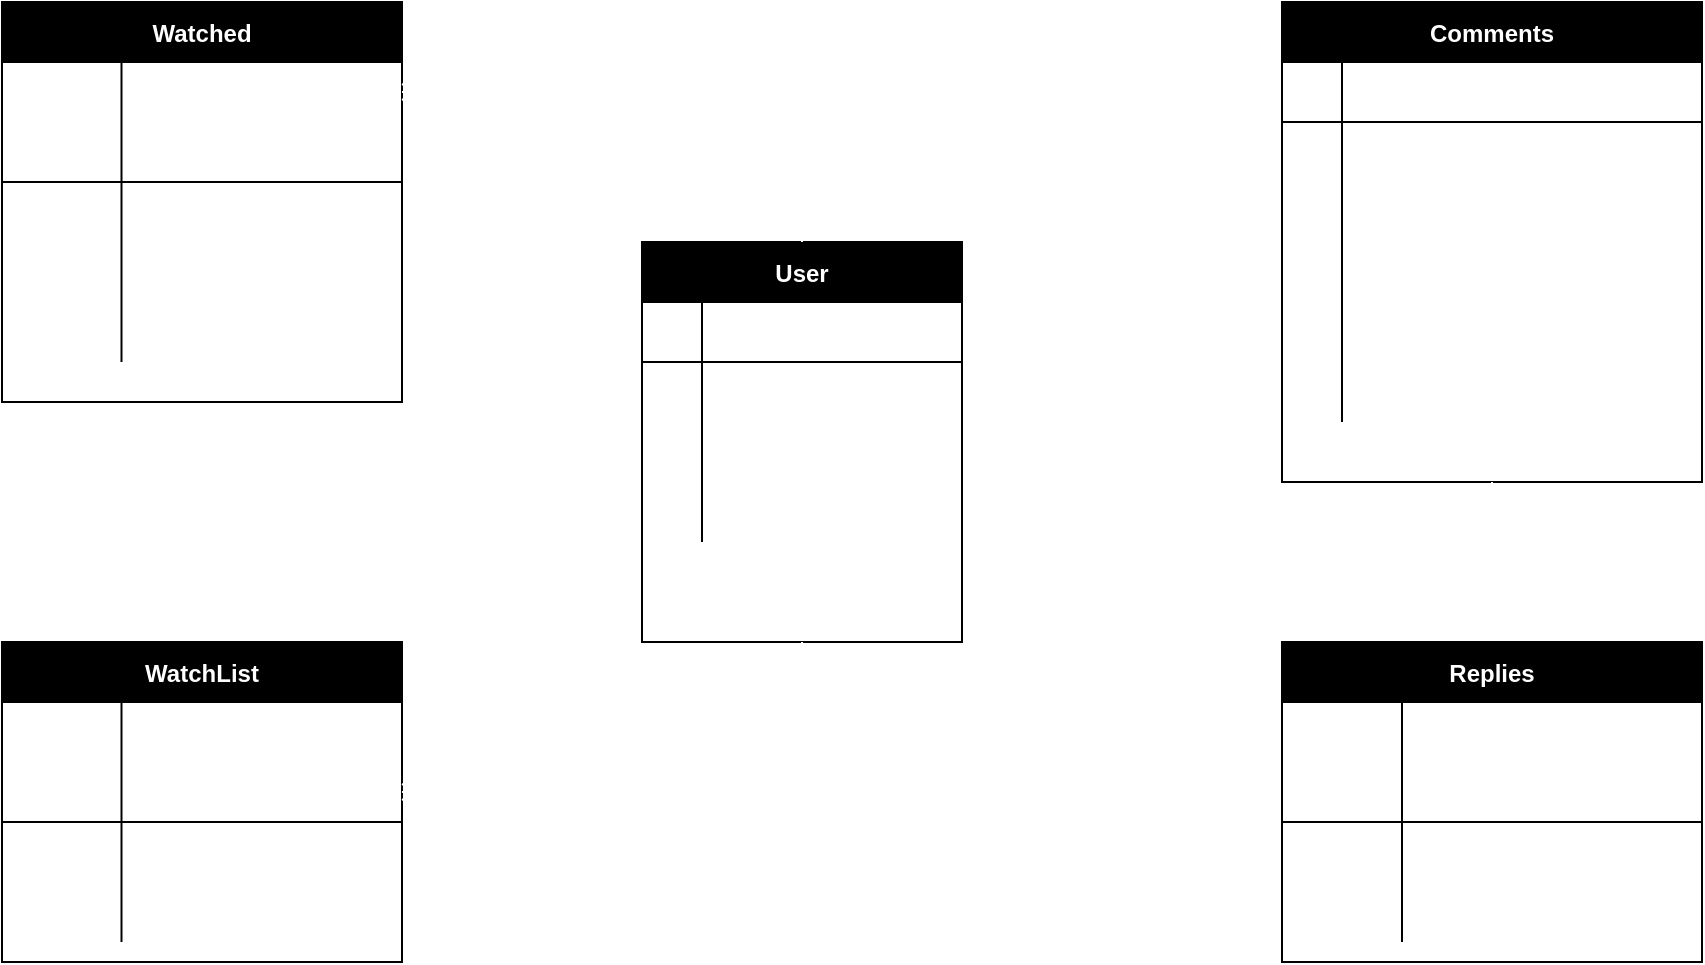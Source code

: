 <mxfile>
    <diagram id="R2lEEEUBdFMjLlhIrx00" name="Page-1">
        <mxGraphModel dx="1099" dy="583" grid="0" gridSize="10" guides="1" tooltips="1" connect="1" arrows="1" fold="1" page="1" pageScale="1" pageWidth="850" pageHeight="1100" background="none" math="0" shadow="0" extFonts="Permanent Marker^https://fonts.googleapis.com/css?family=Permanent+Marker">
            <root>
                <mxCell id="0"/>
                <mxCell id="1" parent="0"/>
                <mxCell id="Siw3LnyoGnZJkl1sZXDq-53" value="WatchList" style="shape=table;startSize=30;container=1;collapsible=1;childLayout=tableLayout;fixedRows=1;rowLines=0;fontStyle=1;align=center;resizeLast=1;labelBackgroundColor=none;fontColor=#FFFFFF;fillColor=#000000;rounded=0;swimlaneFillColor=default;" parent="1" vertex="1">
                    <mxGeometry y="320" width="200" height="160" as="geometry"/>
                </mxCell>
                <mxCell id="Siw3LnyoGnZJkl1sZXDq-54" value="" style="shape=partialRectangle;collapsible=0;dropTarget=0;pointerEvents=0;fillColor=none;top=0;left=0;bottom=0;right=0;points=[[0,0.5],[1,0.5]];portConstraint=eastwest;labelBackgroundColor=none;fontColor=#FFFFFF;rounded=0;" parent="Siw3LnyoGnZJkl1sZXDq-53" vertex="1">
                    <mxGeometry y="30" width="200" height="30" as="geometry"/>
                </mxCell>
                <mxCell id="Siw3LnyoGnZJkl1sZXDq-55" value="PK" style="shape=partialRectangle;connectable=0;fillColor=none;top=0;left=0;bottom=0;right=0;fontStyle=1;overflow=hidden;labelBackgroundColor=none;fontColor=#FFFFFF;rounded=0;" parent="Siw3LnyoGnZJkl1sZXDq-54" vertex="1">
                    <mxGeometry width="59.75" height="30" as="geometry">
                        <mxRectangle width="59.75" height="30" as="alternateBounds"/>
                    </mxGeometry>
                </mxCell>
                <mxCell id="Siw3LnyoGnZJkl1sZXDq-56" value="ID" style="shape=partialRectangle;connectable=0;fillColor=none;top=0;left=0;bottom=0;right=0;align=left;spacingLeft=6;fontStyle=1;overflow=hidden;labelBackgroundColor=none;fontColor=#FFFFFF;strokeColor=default;rounded=0;" parent="Siw3LnyoGnZJkl1sZXDq-54" vertex="1">
                    <mxGeometry x="59.75" width="140.25" height="30" as="geometry">
                        <mxRectangle width="140.25" height="30" as="alternateBounds"/>
                    </mxGeometry>
                </mxCell>
                <mxCell id="Siw3LnyoGnZJkl1sZXDq-57" value="" style="shape=partialRectangle;collapsible=0;dropTarget=0;pointerEvents=0;fillColor=none;top=0;left=0;bottom=1;right=0;points=[[0,0.5],[1,0.5]];portConstraint=eastwest;labelBackgroundColor=none;fontColor=#FFFFFF;fontStyle=0;strokeColor=default;rounded=0;" parent="Siw3LnyoGnZJkl1sZXDq-53" vertex="1">
                    <mxGeometry y="60" width="200" height="30" as="geometry"/>
                </mxCell>
                <mxCell id="Siw3LnyoGnZJkl1sZXDq-58" value="PF" style="shape=partialRectangle;connectable=0;fillColor=none;top=0;left=0;bottom=0;right=0;fontStyle=1;overflow=hidden;labelBackgroundColor=none;fontColor=#FFFFFF;rounded=0;" parent="Siw3LnyoGnZJkl1sZXDq-57" vertex="1">
                    <mxGeometry width="59.75" height="30" as="geometry">
                        <mxRectangle width="59.75" height="30" as="alternateBounds"/>
                    </mxGeometry>
                </mxCell>
                <mxCell id="Siw3LnyoGnZJkl1sZXDq-59" value="User ID" style="shape=partialRectangle;connectable=0;fillColor=none;top=0;left=0;bottom=0;right=0;align=left;spacingLeft=6;fontStyle=1;overflow=hidden;labelBackgroundColor=none;fontColor=#FFFFFF;strokeColor=default;rounded=0;" parent="Siw3LnyoGnZJkl1sZXDq-57" vertex="1">
                    <mxGeometry x="59.75" width="140.25" height="30" as="geometry">
                        <mxRectangle width="140.25" height="30" as="alternateBounds"/>
                    </mxGeometry>
                </mxCell>
                <mxCell id="Siw3LnyoGnZJkl1sZXDq-60" value="" style="shape=partialRectangle;collapsible=0;dropTarget=0;pointerEvents=0;fillColor=none;top=0;left=0;bottom=0;right=0;points=[[0,0.5],[1,0.5]];portConstraint=eastwest;labelBackgroundColor=none;fontColor=#FFFFFF;rounded=0;" parent="Siw3LnyoGnZJkl1sZXDq-53" vertex="1">
                    <mxGeometry y="90" width="200" height="30" as="geometry"/>
                </mxCell>
                <mxCell id="Siw3LnyoGnZJkl1sZXDq-61" value="" style="shape=partialRectangle;connectable=0;fillColor=none;top=0;left=0;bottom=0;right=0;editable=1;overflow=hidden;labelBackgroundColor=none;fontColor=#FFFFFF;rounded=0;" parent="Siw3LnyoGnZJkl1sZXDq-60" vertex="1">
                    <mxGeometry width="59.75" height="30" as="geometry">
                        <mxRectangle width="59.75" height="30" as="alternateBounds"/>
                    </mxGeometry>
                </mxCell>
                <mxCell id="Siw3LnyoGnZJkl1sZXDq-62" value="TV Show Name" style="shape=partialRectangle;connectable=0;fillColor=none;top=0;left=0;bottom=0;right=0;align=left;spacingLeft=6;overflow=hidden;labelBackgroundColor=none;fontColor=#FFFFFF;rounded=0;" parent="Siw3LnyoGnZJkl1sZXDq-60" vertex="1">
                    <mxGeometry x="59.75" width="140.25" height="30" as="geometry">
                        <mxRectangle width="140.25" height="30" as="alternateBounds"/>
                    </mxGeometry>
                </mxCell>
                <mxCell id="Siw3LnyoGnZJkl1sZXDq-63" value="" style="shape=partialRectangle;collapsible=0;dropTarget=0;pointerEvents=0;fillColor=none;top=0;left=0;bottom=0;right=0;points=[[0,0.5],[1,0.5]];portConstraint=eastwest;labelBackgroundColor=none;fontColor=#FFFFFF;rounded=0;" parent="Siw3LnyoGnZJkl1sZXDq-53" vertex="1">
                    <mxGeometry y="120" width="200" height="30" as="geometry"/>
                </mxCell>
                <mxCell id="Siw3LnyoGnZJkl1sZXDq-64" value="" style="shape=partialRectangle;connectable=0;fillColor=none;top=0;left=0;bottom=0;right=0;editable=1;overflow=hidden;labelBackgroundColor=none;fontColor=#FFFFFF;rounded=0;" parent="Siw3LnyoGnZJkl1sZXDq-63" vertex="1">
                    <mxGeometry width="59.75" height="30" as="geometry">
                        <mxRectangle width="59.75" height="30" as="alternateBounds"/>
                    </mxGeometry>
                </mxCell>
                <mxCell id="Siw3LnyoGnZJkl1sZXDq-65" value="" style="shape=partialRectangle;connectable=0;fillColor=none;top=0;left=0;bottom=0;right=0;align=left;spacingLeft=6;overflow=hidden;labelBackgroundColor=none;fontColor=#FFFFFF;rounded=0;" parent="Siw3LnyoGnZJkl1sZXDq-63" vertex="1">
                    <mxGeometry x="59.75" width="140.25" height="30" as="geometry">
                        <mxRectangle width="140.25" height="30" as="alternateBounds"/>
                    </mxGeometry>
                </mxCell>
                <mxCell id="Siw3LnyoGnZJkl1sZXDq-95" value="User" style="shape=table;startSize=30;container=1;collapsible=1;childLayout=tableLayout;fixedRows=1;rowLines=0;fontStyle=1;align=center;resizeLast=1;labelBackgroundColor=none;fontColor=#FFFFFF;fillColor=#000000;rounded=0;swimlaneFillColor=default;" parent="1" vertex="1">
                    <mxGeometry x="320" y="120" width="160" height="200" as="geometry"/>
                </mxCell>
                <mxCell id="Siw3LnyoGnZJkl1sZXDq-96" value="" style="shape=partialRectangle;collapsible=0;dropTarget=0;pointerEvents=0;fillColor=none;top=0;left=0;bottom=1;right=0;points=[[0,0.5],[1,0.5]];portConstraint=eastwest;labelBackgroundColor=none;fontColor=#FFFFFF;rounded=0;" parent="Siw3LnyoGnZJkl1sZXDq-95" vertex="1">
                    <mxGeometry y="30" width="160" height="30" as="geometry"/>
                </mxCell>
                <mxCell id="Siw3LnyoGnZJkl1sZXDq-97" value="PK" style="shape=partialRectangle;connectable=0;fillColor=none;top=0;left=0;bottom=0;right=0;fontStyle=1;overflow=hidden;labelBackgroundColor=none;fontColor=#FFFFFF;rounded=0;" parent="Siw3LnyoGnZJkl1sZXDq-96" vertex="1">
                    <mxGeometry width="30" height="30" as="geometry">
                        <mxRectangle width="30" height="30" as="alternateBounds"/>
                    </mxGeometry>
                </mxCell>
                <mxCell id="Siw3LnyoGnZJkl1sZXDq-98" value="ID" style="shape=partialRectangle;connectable=0;fillColor=none;top=0;left=0;bottom=0;right=0;align=left;spacingLeft=6;fontStyle=1;overflow=hidden;labelBackgroundColor=none;fontColor=#FFFFFF;strokeColor=default;rounded=0;" parent="Siw3LnyoGnZJkl1sZXDq-96" vertex="1">
                    <mxGeometry x="30" width="130" height="30" as="geometry">
                        <mxRectangle width="130" height="30" as="alternateBounds"/>
                    </mxGeometry>
                </mxCell>
                <mxCell id="Siw3LnyoGnZJkl1sZXDq-99" value="" style="shape=partialRectangle;collapsible=0;dropTarget=0;pointerEvents=0;fillColor=none;top=0;left=0;bottom=0;right=0;points=[[0,0.5],[1,0.5]];portConstraint=eastwest;labelBackgroundColor=none;fontColor=#FFFFFF;rounded=0;" parent="Siw3LnyoGnZJkl1sZXDq-95" vertex="1">
                    <mxGeometry y="60" width="160" height="30" as="geometry"/>
                </mxCell>
                <mxCell id="Siw3LnyoGnZJkl1sZXDq-100" value="" style="shape=partialRectangle;connectable=0;fillColor=none;top=0;left=0;bottom=0;right=0;editable=1;overflow=hidden;labelBackgroundColor=none;fontColor=#FFFFFF;rounded=0;" parent="Siw3LnyoGnZJkl1sZXDq-99" vertex="1">
                    <mxGeometry width="30" height="30" as="geometry">
                        <mxRectangle width="30" height="30" as="alternateBounds"/>
                    </mxGeometry>
                </mxCell>
                <mxCell id="Siw3LnyoGnZJkl1sZXDq-101" value="Username" style="shape=partialRectangle;connectable=0;fillColor=none;top=0;left=0;bottom=0;right=0;align=left;spacingLeft=6;overflow=hidden;labelBackgroundColor=none;fontColor=#FFFFFF;rounded=0;" parent="Siw3LnyoGnZJkl1sZXDq-99" vertex="1">
                    <mxGeometry x="30" width="130" height="30" as="geometry">
                        <mxRectangle width="130" height="30" as="alternateBounds"/>
                    </mxGeometry>
                </mxCell>
                <mxCell id="Siw3LnyoGnZJkl1sZXDq-102" value="" style="shape=partialRectangle;collapsible=0;dropTarget=0;pointerEvents=0;fillColor=none;top=0;left=0;bottom=0;right=0;points=[[0,0.5],[1,0.5]];portConstraint=eastwest;labelBackgroundColor=none;fontColor=#FFFFFF;rounded=0;" parent="Siw3LnyoGnZJkl1sZXDq-95" vertex="1">
                    <mxGeometry y="90" width="160" height="30" as="geometry"/>
                </mxCell>
                <mxCell id="Siw3LnyoGnZJkl1sZXDq-103" value="" style="shape=partialRectangle;connectable=0;fillColor=none;top=0;left=0;bottom=0;right=0;editable=1;overflow=hidden;labelBackgroundColor=none;fontColor=#FFFFFF;rounded=0;" parent="Siw3LnyoGnZJkl1sZXDq-102" vertex="1">
                    <mxGeometry width="30" height="30" as="geometry">
                        <mxRectangle width="30" height="30" as="alternateBounds"/>
                    </mxGeometry>
                </mxCell>
                <mxCell id="Siw3LnyoGnZJkl1sZXDq-104" value="Email" style="shape=partialRectangle;connectable=0;fillColor=none;top=0;left=0;bottom=0;right=0;align=left;spacingLeft=6;overflow=hidden;labelBackgroundColor=none;fontColor=#FFFFFF;rounded=0;strokeColor=default;" parent="Siw3LnyoGnZJkl1sZXDq-102" vertex="1">
                    <mxGeometry x="30" width="130" height="30" as="geometry">
                        <mxRectangle width="130" height="30" as="alternateBounds"/>
                    </mxGeometry>
                </mxCell>
                <mxCell id="Cl-LHQ4kc-49kZ4zkS2B-1" value="" style="shape=partialRectangle;collapsible=0;dropTarget=0;pointerEvents=0;fillColor=none;top=0;left=0;bottom=0;right=0;points=[[0,0.5],[1,0.5]];portConstraint=eastwest;labelBackgroundColor=none;fontColor=#FFFFFF;rounded=0;" parent="Siw3LnyoGnZJkl1sZXDq-95" vertex="1">
                    <mxGeometry y="120" width="160" height="30" as="geometry"/>
                </mxCell>
                <mxCell id="Cl-LHQ4kc-49kZ4zkS2B-2" value="" style="shape=partialRectangle;connectable=0;fillColor=none;top=0;left=0;bottom=0;right=0;editable=1;overflow=hidden;labelBackgroundColor=none;fontColor=#FFFFFF;rounded=0;" parent="Cl-LHQ4kc-49kZ4zkS2B-1" vertex="1">
                    <mxGeometry width="30" height="30" as="geometry">
                        <mxRectangle width="30" height="30" as="alternateBounds"/>
                    </mxGeometry>
                </mxCell>
                <mxCell id="Cl-LHQ4kc-49kZ4zkS2B-3" value="Streaming Providers" style="shape=partialRectangle;connectable=0;fillColor=none;top=0;left=0;bottom=0;right=0;align=left;spacingLeft=6;overflow=hidden;labelBackgroundColor=none;fontColor=#FFFFFF;rounded=0;strokeColor=default;" parent="Cl-LHQ4kc-49kZ4zkS2B-1" vertex="1">
                    <mxGeometry x="30" width="130" height="30" as="geometry">
                        <mxRectangle width="130" height="30" as="alternateBounds"/>
                    </mxGeometry>
                </mxCell>
                <mxCell id="Siw3LnyoGnZJkl1sZXDq-110" value="Comments" style="shape=table;startSize=30;container=1;collapsible=1;childLayout=tableLayout;fixedRows=1;rowLines=0;fontStyle=1;align=center;resizeLast=1;labelBackgroundColor=none;fontColor=#FFFFFF;fillColor=#000000;rounded=0;swimlaneFillColor=default;" parent="1" vertex="1">
                    <mxGeometry x="640" width="210" height="240" as="geometry"/>
                </mxCell>
                <mxCell id="Siw3LnyoGnZJkl1sZXDq-111" value="" style="shape=partialRectangle;collapsible=0;dropTarget=0;pointerEvents=0;fillColor=none;top=0;left=0;bottom=1;right=0;points=[[0,0.5],[1,0.5]];portConstraint=eastwest;labelBackgroundColor=none;fontColor=#FFFFFF;rounded=0;" parent="Siw3LnyoGnZJkl1sZXDq-110" vertex="1">
                    <mxGeometry y="30" width="210" height="30" as="geometry"/>
                </mxCell>
                <mxCell id="Siw3LnyoGnZJkl1sZXDq-112" value="PK" style="shape=partialRectangle;connectable=0;fillColor=none;top=0;left=0;bottom=0;right=0;fontStyle=1;overflow=hidden;labelBackgroundColor=none;fontColor=#FFFFFF;rounded=0;" parent="Siw3LnyoGnZJkl1sZXDq-111" vertex="1">
                    <mxGeometry width="30" height="30" as="geometry">
                        <mxRectangle width="30" height="30" as="alternateBounds"/>
                    </mxGeometry>
                </mxCell>
                <mxCell id="Siw3LnyoGnZJkl1sZXDq-113" value="ID" style="shape=partialRectangle;connectable=0;fillColor=none;top=0;left=0;bottom=0;right=0;align=left;spacingLeft=6;fontStyle=1;overflow=hidden;labelBackgroundColor=none;fontColor=#FFFFFF;strokeColor=default;rounded=0;" parent="Siw3LnyoGnZJkl1sZXDq-111" vertex="1">
                    <mxGeometry x="30" width="180" height="30" as="geometry">
                        <mxRectangle width="180" height="30" as="alternateBounds"/>
                    </mxGeometry>
                </mxCell>
                <mxCell id="Siw3LnyoGnZJkl1sZXDq-130" value="" style="shape=partialRectangle;collapsible=0;dropTarget=0;pointerEvents=0;fillColor=none;top=0;left=0;bottom=0;right=0;points=[[0,0.5],[1,0.5]];portConstraint=eastwest;labelBackgroundColor=none;fontColor=#FFFFFF;rounded=0;" parent="Siw3LnyoGnZJkl1sZXDq-110" vertex="1">
                    <mxGeometry y="60" width="210" height="30" as="geometry"/>
                </mxCell>
                <mxCell id="Siw3LnyoGnZJkl1sZXDq-131" value="" style="shape=partialRectangle;connectable=0;fillColor=none;top=0;left=0;bottom=0;right=0;editable=1;overflow=hidden;labelBackgroundColor=none;fontColor=#FFFFFF;rounded=0;" parent="Siw3LnyoGnZJkl1sZXDq-130" vertex="1">
                    <mxGeometry width="30" height="30" as="geometry">
                        <mxRectangle width="30" height="30" as="alternateBounds"/>
                    </mxGeometry>
                </mxCell>
                <mxCell id="Siw3LnyoGnZJkl1sZXDq-132" value="Username" style="shape=partialRectangle;connectable=0;fillColor=none;top=0;left=0;bottom=0;right=0;align=left;spacingLeft=6;overflow=hidden;labelBackgroundColor=none;fontColor=#FFFFFF;rounded=0;" parent="Siw3LnyoGnZJkl1sZXDq-130" vertex="1">
                    <mxGeometry x="30" width="180" height="30" as="geometry">
                        <mxRectangle width="180" height="30" as="alternateBounds"/>
                    </mxGeometry>
                </mxCell>
                <mxCell id="Siw3LnyoGnZJkl1sZXDq-114" value="" style="shape=partialRectangle;collapsible=0;dropTarget=0;pointerEvents=0;fillColor=none;top=0;left=0;bottom=0;right=0;points=[[0,0.5],[1,0.5]];portConstraint=eastwest;labelBackgroundColor=none;fontColor=#FFFFFF;rounded=0;" parent="Siw3LnyoGnZJkl1sZXDq-110" vertex="1">
                    <mxGeometry y="90" width="210" height="30" as="geometry"/>
                </mxCell>
                <mxCell id="Siw3LnyoGnZJkl1sZXDq-115" value="" style="shape=partialRectangle;connectable=0;fillColor=none;top=0;left=0;bottom=0;right=0;editable=1;overflow=hidden;labelBackgroundColor=none;fontColor=#FFFFFF;rounded=0;" parent="Siw3LnyoGnZJkl1sZXDq-114" vertex="1">
                    <mxGeometry width="30" height="30" as="geometry">
                        <mxRectangle width="30" height="30" as="alternateBounds"/>
                    </mxGeometry>
                </mxCell>
                <mxCell id="Siw3LnyoGnZJkl1sZXDq-116" value="Message" style="shape=partialRectangle;connectable=0;fillColor=none;top=0;left=0;bottom=0;right=0;align=left;spacingLeft=6;overflow=hidden;labelBackgroundColor=none;fontColor=#FFFFFF;rounded=0;" parent="Siw3LnyoGnZJkl1sZXDq-114" vertex="1">
                    <mxGeometry x="30" width="180" height="30" as="geometry">
                        <mxRectangle width="180" height="30" as="alternateBounds"/>
                    </mxGeometry>
                </mxCell>
                <mxCell id="Siw3LnyoGnZJkl1sZXDq-117" value="" style="shape=partialRectangle;collapsible=0;dropTarget=0;pointerEvents=0;fillColor=none;top=0;left=0;bottom=0;right=0;points=[[0,0.5],[1,0.5]];portConstraint=eastwest;labelBackgroundColor=none;fontColor=#FFFFFF;rounded=0;" parent="Siw3LnyoGnZJkl1sZXDq-110" vertex="1">
                    <mxGeometry y="120" width="210" height="30" as="geometry"/>
                </mxCell>
                <mxCell id="Siw3LnyoGnZJkl1sZXDq-118" value="" style="shape=partialRectangle;connectable=0;fillColor=none;top=0;left=0;bottom=0;right=0;editable=1;overflow=hidden;labelBackgroundColor=none;fontColor=#FFFFFF;rounded=0;" parent="Siw3LnyoGnZJkl1sZXDq-117" vertex="1">
                    <mxGeometry width="30" height="30" as="geometry">
                        <mxRectangle width="30" height="30" as="alternateBounds"/>
                    </mxGeometry>
                </mxCell>
                <mxCell id="Siw3LnyoGnZJkl1sZXDq-119" value="TV Show Name" style="shape=partialRectangle;connectable=0;fillColor=none;top=0;left=0;bottom=0;right=0;align=left;spacingLeft=6;overflow=hidden;labelBackgroundColor=none;fontColor=#FFFFFF;rounded=0;" parent="Siw3LnyoGnZJkl1sZXDq-117" vertex="1">
                    <mxGeometry x="30" width="180" height="30" as="geometry">
                        <mxRectangle width="180" height="30" as="alternateBounds"/>
                    </mxGeometry>
                </mxCell>
                <mxCell id="Siw3LnyoGnZJkl1sZXDq-120" value="" style="shape=partialRectangle;collapsible=0;dropTarget=0;pointerEvents=0;fillColor=none;top=0;left=0;bottom=0;right=0;points=[[0,0.5],[1,0.5]];portConstraint=eastwest;labelBackgroundColor=none;fontColor=#FFFFFF;rounded=0;" parent="Siw3LnyoGnZJkl1sZXDq-110" vertex="1">
                    <mxGeometry y="150" width="210" height="30" as="geometry"/>
                </mxCell>
                <mxCell id="Siw3LnyoGnZJkl1sZXDq-121" value="" style="shape=partialRectangle;connectable=0;fillColor=none;top=0;left=0;bottom=0;right=0;editable=1;overflow=hidden;labelBackgroundColor=none;fontColor=#FFFFFF;rounded=0;" parent="Siw3LnyoGnZJkl1sZXDq-120" vertex="1">
                    <mxGeometry width="30" height="30" as="geometry">
                        <mxRectangle width="30" height="30" as="alternateBounds"/>
                    </mxGeometry>
                </mxCell>
                <mxCell id="Siw3LnyoGnZJkl1sZXDq-122" value="Comment Likes" style="shape=partialRectangle;connectable=0;fillColor=none;top=0;left=0;bottom=0;right=0;align=left;spacingLeft=6;overflow=hidden;labelBackgroundColor=none;fontColor=#FFFFFF;rounded=0;" parent="Siw3LnyoGnZJkl1sZXDq-120" vertex="1">
                    <mxGeometry x="30" width="180" height="30" as="geometry">
                        <mxRectangle width="180" height="30" as="alternateBounds"/>
                    </mxGeometry>
                </mxCell>
                <mxCell id="Siw3LnyoGnZJkl1sZXDq-126" value="" style="shape=partialRectangle;collapsible=0;dropTarget=0;pointerEvents=0;fillColor=none;top=0;left=0;bottom=0;right=0;points=[[0,0.5],[1,0.5]];portConstraint=eastwest;labelBackgroundColor=none;fontColor=#FFFFFF;rounded=0;" parent="Siw3LnyoGnZJkl1sZXDq-110" vertex="1">
                    <mxGeometry y="180" width="210" height="30" as="geometry"/>
                </mxCell>
                <mxCell id="Siw3LnyoGnZJkl1sZXDq-127" value="" style="shape=partialRectangle;connectable=0;fillColor=none;top=0;left=0;bottom=0;right=0;editable=1;overflow=hidden;labelBackgroundColor=none;fontColor=#FFFFFF;rounded=0;" parent="Siw3LnyoGnZJkl1sZXDq-126" vertex="1">
                    <mxGeometry width="30" height="30" as="geometry">
                        <mxRectangle width="30" height="30" as="alternateBounds"/>
                    </mxGeometry>
                </mxCell>
                <mxCell id="Siw3LnyoGnZJkl1sZXDq-128" value="Comment Dislikes" style="shape=partialRectangle;connectable=0;fillColor=none;top=0;left=0;bottom=0;right=0;align=left;spacingLeft=6;overflow=hidden;labelBackgroundColor=none;fontColor=#FFFFFF;rounded=0;" parent="Siw3LnyoGnZJkl1sZXDq-126" vertex="1">
                    <mxGeometry x="30" width="180" height="30" as="geometry">
                        <mxRectangle width="180" height="30" as="alternateBounds"/>
                    </mxGeometry>
                </mxCell>
                <mxCell id="Cl-LHQ4kc-49kZ4zkS2B-11" style="edgeStyle=orthogonalEdgeStyle;orthogonalLoop=1;jettySize=auto;html=1;exitX=0.5;exitY=0;exitDx=0;exitDy=0;entryX=0.5;entryY=1;entryDx=0;entryDy=0;startArrow=ERzeroToMany;startFill=1;labelBackgroundColor=default;fontColor=default;endArrow=ERmandOne;endFill=0;strokeColor=#FFFFFF;" parent="1" source="Siw3LnyoGnZJkl1sZXDq-152" target="Siw3LnyoGnZJkl1sZXDq-110" edge="1">
                    <mxGeometry relative="1" as="geometry"/>
                </mxCell>
                <mxCell id="Siw3LnyoGnZJkl1sZXDq-152" value="Replies" style="shape=table;startSize=30;container=1;collapsible=1;childLayout=tableLayout;fixedRows=1;rowLines=0;fontStyle=1;align=center;resizeLast=1;labelBackgroundColor=none;fontColor=#FFFFFF;fillColor=#000000;rounded=0;swimlaneFillColor=default;" parent="1" vertex="1">
                    <mxGeometry x="640" y="320" width="210" height="160" as="geometry"/>
                </mxCell>
                <mxCell id="Siw3LnyoGnZJkl1sZXDq-153" value="" style="shape=partialRectangle;collapsible=0;dropTarget=0;pointerEvents=0;fillColor=none;top=0;left=0;bottom=0;right=0;points=[[0,0.5],[1,0.5]];portConstraint=eastwest;labelBackgroundColor=none;fontColor=#FFFFFF;rounded=0;" parent="Siw3LnyoGnZJkl1sZXDq-152" vertex="1">
                    <mxGeometry y="30" width="210" height="30" as="geometry"/>
                </mxCell>
                <mxCell id="Siw3LnyoGnZJkl1sZXDq-154" value="PK" style="shape=partialRectangle;connectable=0;fillColor=none;top=0;left=0;bottom=0;right=0;fontStyle=1;overflow=hidden;labelBackgroundColor=none;fontColor=#FFFFFF;rounded=0;" parent="Siw3LnyoGnZJkl1sZXDq-153" vertex="1">
                    <mxGeometry width="60" height="30" as="geometry">
                        <mxRectangle width="60" height="30" as="alternateBounds"/>
                    </mxGeometry>
                </mxCell>
                <mxCell id="Siw3LnyoGnZJkl1sZXDq-155" value="ID" style="shape=partialRectangle;connectable=0;fillColor=none;top=0;left=0;bottom=0;right=0;align=left;spacingLeft=6;fontStyle=1;overflow=hidden;labelBackgroundColor=none;fontColor=#FFFFFF;strokeColor=default;rounded=0;" parent="Siw3LnyoGnZJkl1sZXDq-153" vertex="1">
                    <mxGeometry x="60" width="150" height="30" as="geometry">
                        <mxRectangle width="150" height="30" as="alternateBounds"/>
                    </mxGeometry>
                </mxCell>
                <mxCell id="Siw3LnyoGnZJkl1sZXDq-156" value="" style="shape=partialRectangle;collapsible=0;dropTarget=0;pointerEvents=0;fillColor=none;top=0;left=0;bottom=1;right=0;points=[[0,0.5],[1,0.5]];portConstraint=eastwest;labelBackgroundColor=none;fontColor=#FFFFFF;rounded=0;" parent="Siw3LnyoGnZJkl1sZXDq-152" vertex="1">
                    <mxGeometry y="60" width="210" height="30" as="geometry"/>
                </mxCell>
                <mxCell id="Siw3LnyoGnZJkl1sZXDq-157" value="PF" style="shape=partialRectangle;connectable=0;fillColor=none;top=0;left=0;bottom=0;right=0;fontStyle=1;overflow=hidden;labelBackgroundColor=none;fontColor=#FFFFFF;rounded=0;" parent="Siw3LnyoGnZJkl1sZXDq-156" vertex="1">
                    <mxGeometry width="60" height="30" as="geometry">
                        <mxRectangle width="60" height="30" as="alternateBounds"/>
                    </mxGeometry>
                </mxCell>
                <mxCell id="Siw3LnyoGnZJkl1sZXDq-158" value="Comment ID" style="shape=partialRectangle;connectable=0;fillColor=none;top=0;left=0;bottom=0;right=0;align=left;spacingLeft=6;fontStyle=1;overflow=hidden;labelBackgroundColor=none;fontColor=#FFFFFF;strokeColor=default;rounded=0;" parent="Siw3LnyoGnZJkl1sZXDq-156" vertex="1">
                    <mxGeometry x="60" width="150" height="30" as="geometry">
                        <mxRectangle width="150" height="30" as="alternateBounds"/>
                    </mxGeometry>
                </mxCell>
                <mxCell id="Siw3LnyoGnZJkl1sZXDq-159" value="" style="shape=partialRectangle;collapsible=0;dropTarget=0;pointerEvents=0;fillColor=none;top=0;left=0;bottom=0;right=0;points=[[0,0.5],[1,0.5]];portConstraint=eastwest;labelBackgroundColor=none;fontColor=#FFFFFF;rounded=0;" parent="Siw3LnyoGnZJkl1sZXDq-152" vertex="1">
                    <mxGeometry y="90" width="210" height="30" as="geometry"/>
                </mxCell>
                <mxCell id="Siw3LnyoGnZJkl1sZXDq-160" value="" style="shape=partialRectangle;connectable=0;fillColor=none;top=0;left=0;bottom=0;right=0;editable=1;overflow=hidden;labelBackgroundColor=none;fontColor=#FFFFFF;rounded=0;" parent="Siw3LnyoGnZJkl1sZXDq-159" vertex="1">
                    <mxGeometry width="60" height="30" as="geometry">
                        <mxRectangle width="60" height="30" as="alternateBounds"/>
                    </mxGeometry>
                </mxCell>
                <mxCell id="Siw3LnyoGnZJkl1sZXDq-161" value="Username" style="shape=partialRectangle;connectable=0;fillColor=none;top=0;left=0;bottom=0;right=0;align=left;spacingLeft=6;overflow=hidden;labelBackgroundColor=none;fontColor=#FFFFFF;rounded=0;" parent="Siw3LnyoGnZJkl1sZXDq-159" vertex="1">
                    <mxGeometry x="60" width="150" height="30" as="geometry">
                        <mxRectangle width="150" height="30" as="alternateBounds"/>
                    </mxGeometry>
                </mxCell>
                <mxCell id="Siw3LnyoGnZJkl1sZXDq-162" value="" style="shape=partialRectangle;collapsible=0;dropTarget=0;pointerEvents=0;fillColor=none;top=0;left=0;bottom=0;right=0;points=[[0,0.5],[1,0.5]];portConstraint=eastwest;labelBackgroundColor=none;fontColor=#FFFFFF;rounded=0;" parent="Siw3LnyoGnZJkl1sZXDq-152" vertex="1">
                    <mxGeometry y="120" width="210" height="30" as="geometry"/>
                </mxCell>
                <mxCell id="Siw3LnyoGnZJkl1sZXDq-163" value="" style="shape=partialRectangle;connectable=0;fillColor=none;top=0;left=0;bottom=0;right=0;editable=1;overflow=hidden;labelBackgroundColor=none;fontColor=#FFFFFF;rounded=0;" parent="Siw3LnyoGnZJkl1sZXDq-162" vertex="1">
                    <mxGeometry width="60" height="30" as="geometry">
                        <mxRectangle width="60" height="30" as="alternateBounds"/>
                    </mxGeometry>
                </mxCell>
                <mxCell id="Siw3LnyoGnZJkl1sZXDq-164" value="Message" style="shape=partialRectangle;connectable=0;fillColor=none;top=0;left=0;bottom=0;right=0;align=left;spacingLeft=6;overflow=hidden;labelBackgroundColor=none;fontColor=#FFFFFF;rounded=0;" parent="Siw3LnyoGnZJkl1sZXDq-162" vertex="1">
                    <mxGeometry x="60" width="150" height="30" as="geometry">
                        <mxRectangle width="150" height="30" as="alternateBounds"/>
                    </mxGeometry>
                </mxCell>
                <mxCell id="Siw3LnyoGnZJkl1sZXDq-167" value="Watched" style="shape=table;startSize=30;container=1;collapsible=1;childLayout=tableLayout;fixedRows=1;rowLines=0;fontStyle=1;align=center;resizeLast=1;labelBackgroundColor=none;fontColor=#FFFFFF;fillColor=#000000;rounded=0;swimlaneFillColor=default;" parent="1" vertex="1">
                    <mxGeometry width="200" height="200" as="geometry"/>
                </mxCell>
                <mxCell id="Siw3LnyoGnZJkl1sZXDq-168" value="" style="shape=partialRectangle;collapsible=0;dropTarget=0;pointerEvents=0;fillColor=none;top=0;left=0;bottom=0;right=0;points=[[0,0.5],[1,0.5]];portConstraint=eastwest;labelBackgroundColor=none;fontColor=#FFFFFF;rounded=0;" parent="Siw3LnyoGnZJkl1sZXDq-167" vertex="1">
                    <mxGeometry y="30" width="200" height="30" as="geometry"/>
                </mxCell>
                <mxCell id="Siw3LnyoGnZJkl1sZXDq-169" value="PK" style="shape=partialRectangle;connectable=0;fillColor=none;top=0;left=0;bottom=0;right=0;fontStyle=1;overflow=hidden;labelBackgroundColor=none;fontColor=#FFFFFF;rounded=0;" parent="Siw3LnyoGnZJkl1sZXDq-168" vertex="1">
                    <mxGeometry width="59.75" height="30" as="geometry">
                        <mxRectangle width="59.75" height="30" as="alternateBounds"/>
                    </mxGeometry>
                </mxCell>
                <mxCell id="Siw3LnyoGnZJkl1sZXDq-170" value="ID" style="shape=partialRectangle;connectable=0;fillColor=none;top=0;left=0;bottom=0;right=0;align=left;spacingLeft=6;fontStyle=1;overflow=hidden;labelBackgroundColor=none;fontColor=#FFFFFF;strokeColor=default;rounded=0;" parent="Siw3LnyoGnZJkl1sZXDq-168" vertex="1">
                    <mxGeometry x="59.75" width="140.25" height="30" as="geometry">
                        <mxRectangle width="140.25" height="30" as="alternateBounds"/>
                    </mxGeometry>
                </mxCell>
                <mxCell id="Siw3LnyoGnZJkl1sZXDq-171" value="" style="shape=partialRectangle;collapsible=0;dropTarget=0;pointerEvents=0;fillColor=none;top=0;left=0;bottom=1;right=0;points=[[0,0.5],[1,0.5]];portConstraint=eastwest;labelBackgroundColor=none;fontColor=#FFFFFF;rounded=0;" parent="Siw3LnyoGnZJkl1sZXDq-167" vertex="1">
                    <mxGeometry y="60" width="200" height="30" as="geometry"/>
                </mxCell>
                <mxCell id="Siw3LnyoGnZJkl1sZXDq-172" value="PF" style="shape=partialRectangle;connectable=0;fillColor=none;top=0;left=0;bottom=0;right=0;fontStyle=1;overflow=hidden;labelBackgroundColor=none;fontColor=#FFFFFF;rounded=0;" parent="Siw3LnyoGnZJkl1sZXDq-171" vertex="1">
                    <mxGeometry width="59.75" height="30" as="geometry">
                        <mxRectangle width="59.75" height="30" as="alternateBounds"/>
                    </mxGeometry>
                </mxCell>
                <mxCell id="Siw3LnyoGnZJkl1sZXDq-173" value="User ID" style="shape=partialRectangle;connectable=0;fillColor=none;top=0;left=0;bottom=0;right=0;align=left;spacingLeft=6;fontStyle=1;overflow=hidden;labelBackgroundColor=none;fontColor=#FFFFFF;strokeColor=default;rounded=0;" parent="Siw3LnyoGnZJkl1sZXDq-171" vertex="1">
                    <mxGeometry x="59.75" width="140.25" height="30" as="geometry">
                        <mxRectangle width="140.25" height="30" as="alternateBounds"/>
                    </mxGeometry>
                </mxCell>
                <mxCell id="Siw3LnyoGnZJkl1sZXDq-174" value="" style="shape=partialRectangle;collapsible=0;dropTarget=0;pointerEvents=0;fillColor=none;top=0;left=0;bottom=0;right=0;points=[[0,0.5],[1,0.5]];portConstraint=eastwest;labelBackgroundColor=none;fontColor=#FFFFFF;rounded=0;" parent="Siw3LnyoGnZJkl1sZXDq-167" vertex="1">
                    <mxGeometry y="90" width="200" height="30" as="geometry"/>
                </mxCell>
                <mxCell id="Siw3LnyoGnZJkl1sZXDq-175" value="" style="shape=partialRectangle;connectable=0;fillColor=none;top=0;left=0;bottom=0;right=0;editable=1;overflow=hidden;labelBackgroundColor=none;fontColor=#FFFFFF;rounded=0;" parent="Siw3LnyoGnZJkl1sZXDq-174" vertex="1">
                    <mxGeometry width="59.75" height="30" as="geometry">
                        <mxRectangle width="59.75" height="30" as="alternateBounds"/>
                    </mxGeometry>
                </mxCell>
                <mxCell id="Siw3LnyoGnZJkl1sZXDq-176" value="TV Show Name" style="shape=partialRectangle;connectable=0;fillColor=none;top=0;left=0;bottom=0;right=0;align=left;spacingLeft=6;overflow=hidden;labelBackgroundColor=none;fontColor=#FFFFFF;rounded=0;" parent="Siw3LnyoGnZJkl1sZXDq-174" vertex="1">
                    <mxGeometry x="59.75" width="140.25" height="30" as="geometry">
                        <mxRectangle width="140.25" height="30" as="alternateBounds"/>
                    </mxGeometry>
                </mxCell>
                <mxCell id="Siw3LnyoGnZJkl1sZXDq-177" value="" style="shape=partialRectangle;collapsible=0;dropTarget=0;pointerEvents=0;fillColor=none;top=0;left=0;bottom=0;right=0;points=[[0,0.5],[1,0.5]];portConstraint=eastwest;labelBackgroundColor=none;fontColor=#FFFFFF;rounded=0;" parent="Siw3LnyoGnZJkl1sZXDq-167" vertex="1">
                    <mxGeometry y="120" width="200" height="30" as="geometry"/>
                </mxCell>
                <mxCell id="Siw3LnyoGnZJkl1sZXDq-178" value="" style="shape=partialRectangle;connectable=0;fillColor=none;top=0;left=0;bottom=0;right=0;editable=1;overflow=hidden;labelBackgroundColor=none;fontColor=#FFFFFF;rounded=0;" parent="Siw3LnyoGnZJkl1sZXDq-177" vertex="1">
                    <mxGeometry width="59.75" height="30" as="geometry">
                        <mxRectangle width="59.75" height="30" as="alternateBounds"/>
                    </mxGeometry>
                </mxCell>
                <mxCell id="Siw3LnyoGnZJkl1sZXDq-179" value="User Liked (bool)" style="shape=partialRectangle;connectable=0;fillColor=none;top=0;left=0;bottom=0;right=0;align=left;spacingLeft=6;overflow=hidden;labelBackgroundColor=none;fontColor=#FFFFFF;rounded=0;" parent="Siw3LnyoGnZJkl1sZXDq-177" vertex="1">
                    <mxGeometry x="59.75" width="140.25" height="30" as="geometry">
                        <mxRectangle width="140.25" height="30" as="alternateBounds"/>
                    </mxGeometry>
                </mxCell>
                <mxCell id="Siw3LnyoGnZJkl1sZXDq-180" value="" style="shape=partialRectangle;collapsible=0;dropTarget=0;pointerEvents=0;fillColor=none;top=0;left=0;bottom=0;right=0;points=[[0,0.5],[1,0.5]];portConstraint=eastwest;labelBackgroundColor=none;fontColor=#FFFFFF;rounded=0;" parent="Siw3LnyoGnZJkl1sZXDq-167" vertex="1">
                    <mxGeometry y="150" width="200" height="30" as="geometry"/>
                </mxCell>
                <mxCell id="Siw3LnyoGnZJkl1sZXDq-181" value="" style="shape=partialRectangle;connectable=0;fillColor=none;top=0;left=0;bottom=0;right=0;editable=1;overflow=hidden;labelBackgroundColor=none;fontColor=#FFFFFF;rounded=0;" parent="Siw3LnyoGnZJkl1sZXDq-180" vertex="1">
                    <mxGeometry width="59.75" height="30" as="geometry">
                        <mxRectangle width="59.75" height="30" as="alternateBounds"/>
                    </mxGeometry>
                </mxCell>
                <mxCell id="Siw3LnyoGnZJkl1sZXDq-182" value="isFavorite (bool)" style="shape=partialRectangle;connectable=0;fillColor=none;top=0;left=0;bottom=0;right=0;align=left;spacingLeft=6;overflow=hidden;labelBackgroundColor=none;fontColor=#FFFFFF;rounded=0;" parent="Siw3LnyoGnZJkl1sZXDq-180" vertex="1">
                    <mxGeometry x="59.75" width="140.25" height="30" as="geometry">
                        <mxRectangle width="140.25" height="30" as="alternateBounds"/>
                    </mxGeometry>
                </mxCell>
                <mxCell id="Cl-LHQ4kc-49kZ4zkS2B-9" style="edgeStyle=orthogonalEdgeStyle;orthogonalLoop=1;jettySize=auto;html=1;exitX=1;exitY=0.5;exitDx=0;exitDy=0;labelBackgroundColor=default;fontColor=default;startArrow=ERzeroToMany;startFill=1;endArrow=ERmandOne;endFill=0;strokeColor=#FFFFFF;" parent="1" source="Siw3LnyoGnZJkl1sZXDq-168" target="Siw3LnyoGnZJkl1sZXDq-95" edge="1">
                    <mxGeometry relative="1" as="geometry"/>
                </mxCell>
                <mxCell id="Cl-LHQ4kc-49kZ4zkS2B-10" style="edgeStyle=orthogonalEdgeStyle;orthogonalLoop=1;jettySize=auto;html=1;exitX=1;exitY=0.5;exitDx=0;exitDy=0;entryX=0.5;entryY=1;entryDx=0;entryDy=0;labelBackgroundColor=default;fontColor=default;startArrow=ERzeroToMany;startFill=1;endArrow=ERmandOne;endFill=0;strokeColor=#FFFFFF;" parent="1" source="Siw3LnyoGnZJkl1sZXDq-57" target="Siw3LnyoGnZJkl1sZXDq-95" edge="1">
                    <mxGeometry relative="1" as="geometry"/>
                </mxCell>
            </root>
        </mxGraphModel>
    </diagram>
</mxfile>